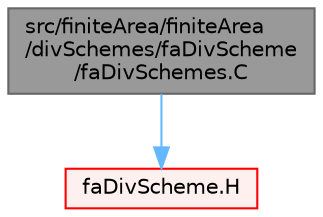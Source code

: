 digraph "src/finiteArea/finiteArea/divSchemes/faDivScheme/faDivSchemes.C"
{
 // LATEX_PDF_SIZE
  bgcolor="transparent";
  edge [fontname=Helvetica,fontsize=10,labelfontname=Helvetica,labelfontsize=10];
  node [fontname=Helvetica,fontsize=10,shape=box,height=0.2,width=0.4];
  Node1 [id="Node000001",label="src/finiteArea/finiteArea\l/divSchemes/faDivScheme\l/faDivSchemes.C",height=0.2,width=0.4,color="gray40", fillcolor="grey60", style="filled", fontcolor="black",tooltip=" "];
  Node1 -> Node2 [id="edge1_Node000001_Node000002",color="steelblue1",style="solid",tooltip=" "];
  Node2 [id="Node000002",label="faDivScheme.H",height=0.2,width=0.4,color="red", fillcolor="#FFF0F0", style="filled",URL="$faDivScheme_8H.html",tooltip=" "];
}
